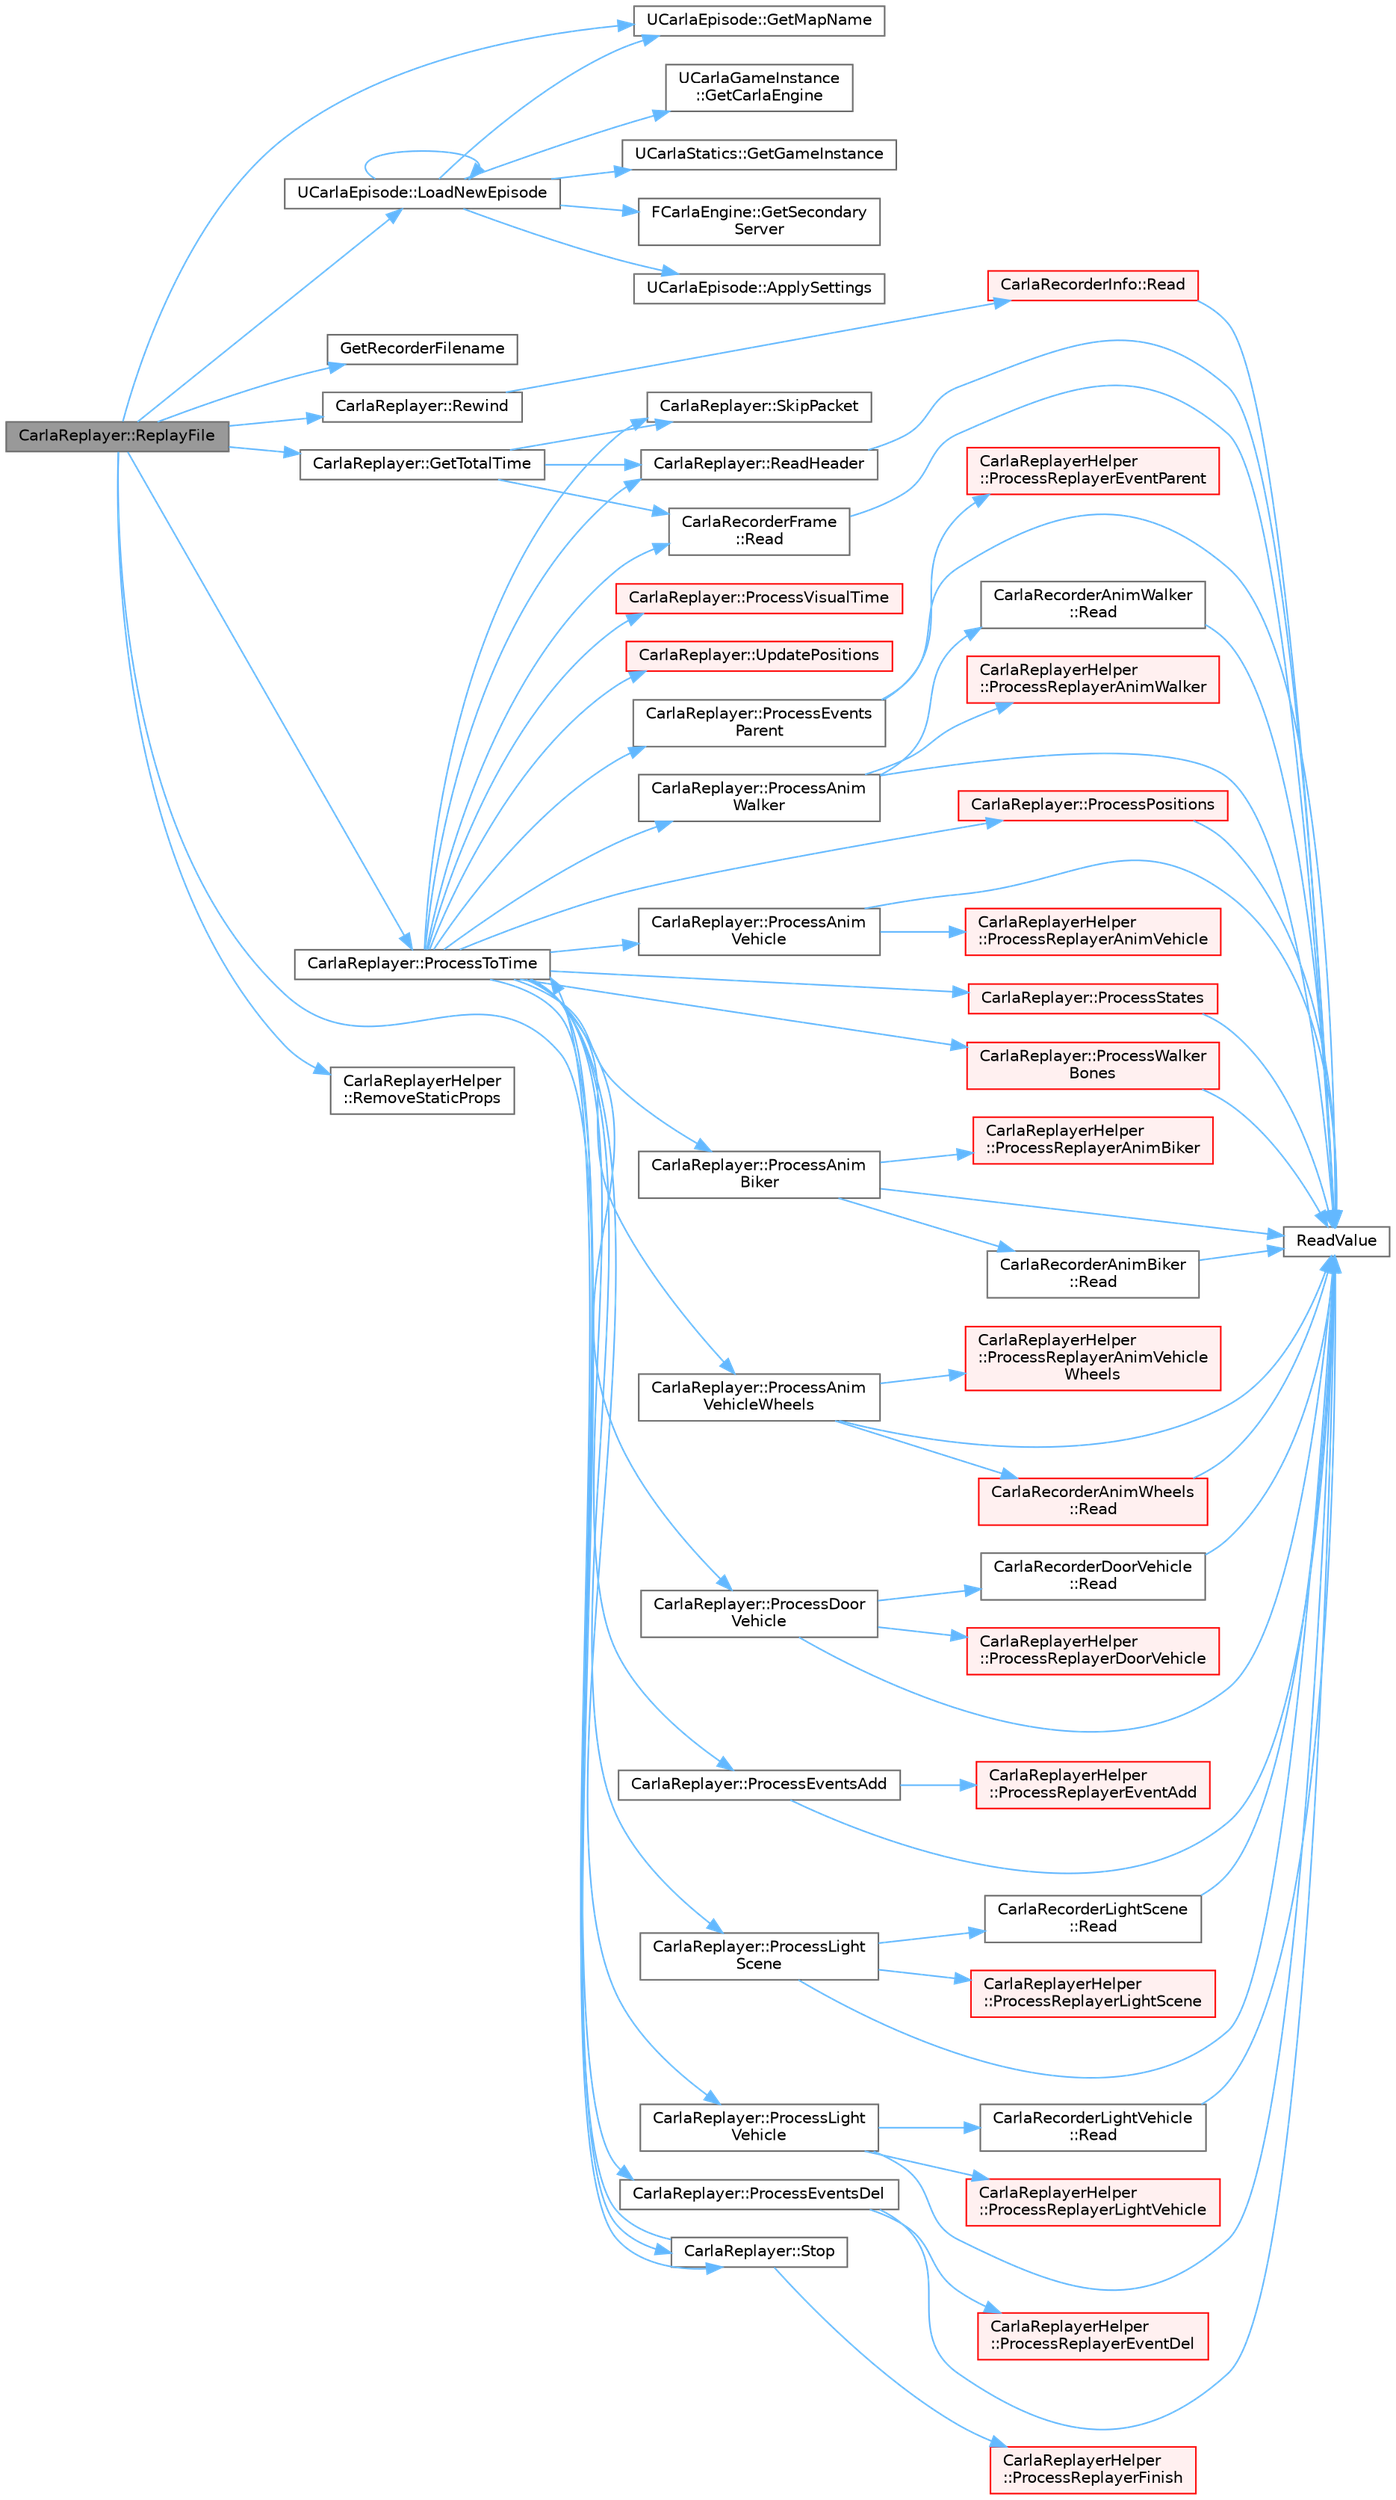 digraph "CarlaReplayer::ReplayFile"
{
 // INTERACTIVE_SVG=YES
 // LATEX_PDF_SIZE
  bgcolor="transparent";
  edge [fontname=Helvetica,fontsize=10,labelfontname=Helvetica,labelfontsize=10];
  node [fontname=Helvetica,fontsize=10,shape=box,height=0.2,width=0.4];
  rankdir="LR";
  Node1 [id="Node000001",label="CarlaReplayer::ReplayFile",height=0.2,width=0.4,color="gray40", fillcolor="grey60", style="filled", fontcolor="black",tooltip=" "];
  Node1 -> Node2 [id="edge1_Node000001_Node000002",color="steelblue1",style="solid",tooltip=" "];
  Node2 [id="Node000002",label="UCarlaEpisode::GetMapName",height=0.2,width=0.4,color="grey40", fillcolor="white", style="filled",URL="$dc/d84/classUCarlaEpisode.html#a5b3237fa1ce33fe477c6f8fb4540de84",tooltip="Return the name of the map loaded in this episode."];
  Node1 -> Node3 [id="edge2_Node000001_Node000003",color="steelblue1",style="solid",tooltip=" "];
  Node3 [id="Node000003",label="GetRecorderFilename",height=0.2,width=0.4,color="grey40", fillcolor="white", style="filled",URL="$d6/d51/CarlaRecorderHelpers_8cpp.html#af6751b841d21267b06b9c47a184884d5",tooltip=" "];
  Node1 -> Node4 [id="edge3_Node000001_Node000004",color="steelblue1",style="solid",tooltip=" "];
  Node4 [id="Node000004",label="CarlaReplayer::GetTotalTime",height=0.2,width=0.4,color="grey40", fillcolor="white", style="filled",URL="$dc/dc6/classCarlaReplayer.html#a324267de6b4818acf1d577d4e62f7a0e",tooltip=" "];
  Node4 -> Node5 [id="edge4_Node000004_Node000005",color="steelblue1",style="solid",tooltip=" "];
  Node5 [id="Node000005",label="CarlaRecorderFrame\l::Read",height=0.2,width=0.4,color="grey40", fillcolor="white", style="filled",URL="$d9/df8/structCarlaRecorderFrame.html#afd74875fdf10b396fc36c56ae1f89f0d",tooltip=" "];
  Node5 -> Node6 [id="edge5_Node000005_Node000006",color="steelblue1",style="solid",tooltip=" "];
  Node6 [id="Node000006",label="ReadValue",height=0.2,width=0.4,color="grey40", fillcolor="white", style="filled",URL="$d6/dd1/CarlaRecorderHelpers_8h.html#af7b2a7c287743d6b41ad64e8df3faa5f",tooltip=" "];
  Node4 -> Node7 [id="edge6_Node000004_Node000007",color="steelblue1",style="solid",tooltip=" "];
  Node7 [id="Node000007",label="CarlaReplayer::ReadHeader",height=0.2,width=0.4,color="grey40", fillcolor="white", style="filled",URL="$dc/dc6/classCarlaReplayer.html#a6aff6b42446e61dd5ea2efcd7fa93fb1",tooltip=" "];
  Node7 -> Node6 [id="edge7_Node000007_Node000006",color="steelblue1",style="solid",tooltip=" "];
  Node4 -> Node8 [id="edge8_Node000004_Node000008",color="steelblue1",style="solid",tooltip=" "];
  Node8 [id="Node000008",label="CarlaReplayer::SkipPacket",height=0.2,width=0.4,color="grey40", fillcolor="white", style="filled",URL="$dc/dc6/classCarlaReplayer.html#a02e158d388f249b418bf4935bfd831b4",tooltip=" "];
  Node1 -> Node9 [id="edge9_Node000001_Node000009",color="steelblue1",style="solid",tooltip=" "];
  Node9 [id="Node000009",label="UCarlaEpisode::LoadNewEpisode",height=0.2,width=0.4,color="grey40", fillcolor="white", style="filled",URL="$dc/d84/classUCarlaEpisode.html#ade49c565b15265f72bb0da9704573a14",tooltip="Load a new map and start a new episode."];
  Node9 -> Node10 [id="edge10_Node000009_Node000010",color="steelblue1",style="solid",tooltip=" "];
  Node10 [id="Node000010",label="UCarlaEpisode::ApplySettings",height=0.2,width=0.4,color="grey40", fillcolor="white", style="filled",URL="$dc/d84/classUCarlaEpisode.html#a742cea2930ee683da950a8efe5c37a21",tooltip=" "];
  Node9 -> Node11 [id="edge11_Node000009_Node000011",color="steelblue1",style="solid",tooltip=" "];
  Node11 [id="Node000011",label="UCarlaGameInstance\l::GetCarlaEngine",height=0.2,width=0.4,color="grey40", fillcolor="white", style="filled",URL="$da/d55/classUCarlaGameInstance.html#aab906a99b9b137f9e50c910bb1174137",tooltip=" "];
  Node9 -> Node12 [id="edge12_Node000009_Node000012",color="steelblue1",style="solid",tooltip=" "];
  Node12 [id="Node000012",label="UCarlaStatics::GetGameInstance",height=0.2,width=0.4,color="grey40", fillcolor="white", style="filled",URL="$d7/d1e/classUCarlaStatics.html#a35e7cb760a58848081a618e7fa8201e2",tooltip=" "];
  Node9 -> Node2 [id="edge13_Node000009_Node000002",color="steelblue1",style="solid",tooltip=" "];
  Node9 -> Node13 [id="edge14_Node000009_Node000013",color="steelblue1",style="solid",tooltip=" "];
  Node13 [id="Node000013",label="FCarlaEngine::GetSecondary\lServer",height=0.2,width=0.4,color="grey40", fillcolor="white", style="filled",URL="$dc/d49/classFCarlaEngine.html#a6f506ea04c267e02c184cbb593752def",tooltip=" "];
  Node9 -> Node9 [id="edge15_Node000009_Node000009",color="steelblue1",style="solid",tooltip=" "];
  Node1 -> Node14 [id="edge16_Node000001_Node000014",color="steelblue1",style="solid",tooltip=" "];
  Node14 [id="Node000014",label="CarlaReplayer::ProcessToTime",height=0.2,width=0.4,color="grey40", fillcolor="white", style="filled",URL="$dc/dc6/classCarlaReplayer.html#ae0a5643d88257bdceb9e12d5c33194cb",tooltip=" "];
  Node14 -> Node15 [id="edge17_Node000014_Node000015",color="steelblue1",style="solid",tooltip=" "];
  Node15 [id="Node000015",label="CarlaReplayer::ProcessAnim\lBiker",height=0.2,width=0.4,color="grey40", fillcolor="white", style="filled",URL="$dc/dc6/classCarlaReplayer.html#ab8f3012d1c7810dedfaaedacd0e1e601",tooltip=" "];
  Node15 -> Node16 [id="edge18_Node000015_Node000016",color="steelblue1",style="solid",tooltip=" "];
  Node16 [id="Node000016",label="CarlaReplayerHelper\l::ProcessReplayerAnimBiker",height=0.2,width=0.4,color="red", fillcolor="#FFF0F0", style="filled",URL="$d8/d27/classCarlaReplayerHelper.html#ad8e81827bbe00c12346a4ab20adf6900",tooltip=" "];
  Node15 -> Node21 [id="edge19_Node000015_Node000021",color="steelblue1",style="solid",tooltip=" "];
  Node21 [id="Node000021",label="CarlaRecorderAnimBiker\l::Read",height=0.2,width=0.4,color="grey40", fillcolor="white", style="filled",URL="$db/d9f/structCarlaRecorderAnimBiker.html#a53a0fca1da840cad5c7301943a0fc6b3",tooltip=" "];
  Node21 -> Node6 [id="edge20_Node000021_Node000006",color="steelblue1",style="solid",tooltip=" "];
  Node15 -> Node6 [id="edge21_Node000015_Node000006",color="steelblue1",style="solid",tooltip=" "];
  Node14 -> Node22 [id="edge22_Node000014_Node000022",color="steelblue1",style="solid",tooltip=" "];
  Node22 [id="Node000022",label="CarlaReplayer::ProcessAnim\lVehicle",height=0.2,width=0.4,color="grey40", fillcolor="white", style="filled",URL="$dc/dc6/classCarlaReplayer.html#a3e7f6d573e365e8286fff2d364508898",tooltip=" "];
  Node22 -> Node23 [id="edge23_Node000022_Node000023",color="steelblue1",style="solid",tooltip=" "];
  Node23 [id="Node000023",label="CarlaReplayerHelper\l::ProcessReplayerAnimVehicle",height=0.2,width=0.4,color="red", fillcolor="#FFF0F0", style="filled",URL="$d8/d27/classCarlaReplayerHelper.html#a9ca2608313382327528bcc20642b44e2",tooltip=" "];
  Node22 -> Node6 [id="edge24_Node000022_Node000006",color="steelblue1",style="solid",tooltip=" "];
  Node14 -> Node25 [id="edge25_Node000014_Node000025",color="steelblue1",style="solid",tooltip=" "];
  Node25 [id="Node000025",label="CarlaReplayer::ProcessAnim\lVehicleWheels",height=0.2,width=0.4,color="grey40", fillcolor="white", style="filled",URL="$dc/dc6/classCarlaReplayer.html#a36173bcde3a636cea162c3570c66b849",tooltip=" "];
  Node25 -> Node26 [id="edge26_Node000025_Node000026",color="steelblue1",style="solid",tooltip=" "];
  Node26 [id="Node000026",label="CarlaReplayerHelper\l::ProcessReplayerAnimVehicle\lWheels",height=0.2,width=0.4,color="red", fillcolor="#FFF0F0", style="filled",URL="$d8/d27/classCarlaReplayerHelper.html#a37a1a54d50ed4cbe1a5490d28f5bf7b7",tooltip=" "];
  Node25 -> Node28 [id="edge27_Node000025_Node000028",color="steelblue1",style="solid",tooltip=" "];
  Node28 [id="Node000028",label="CarlaRecorderAnimWheels\l::Read",height=0.2,width=0.4,color="red", fillcolor="#FFF0F0", style="filled",URL="$d0/de7/structCarlaRecorderAnimWheels.html#a7793613d2c258bbc41ba55a91224d7ec",tooltip=" "];
  Node28 -> Node6 [id="edge28_Node000028_Node000006",color="steelblue1",style="solid",tooltip=" "];
  Node25 -> Node6 [id="edge29_Node000025_Node000006",color="steelblue1",style="solid",tooltip=" "];
  Node14 -> Node30 [id="edge30_Node000014_Node000030",color="steelblue1",style="solid",tooltip=" "];
  Node30 [id="Node000030",label="CarlaReplayer::ProcessAnim\lWalker",height=0.2,width=0.4,color="grey40", fillcolor="white", style="filled",URL="$dc/dc6/classCarlaReplayer.html#aaea1d59cb968cbf79045a141601195d5",tooltip=" "];
  Node30 -> Node31 [id="edge31_Node000030_Node000031",color="steelblue1",style="solid",tooltip=" "];
  Node31 [id="Node000031",label="CarlaReplayerHelper\l::ProcessReplayerAnimWalker",height=0.2,width=0.4,color="red", fillcolor="#FFF0F0", style="filled",URL="$d8/d27/classCarlaReplayerHelper.html#a72d043cce18bb3b17ecbe787b7770b8d",tooltip=" "];
  Node30 -> Node34 [id="edge32_Node000030_Node000034",color="steelblue1",style="solid",tooltip=" "];
  Node34 [id="Node000034",label="CarlaRecorderAnimWalker\l::Read",height=0.2,width=0.4,color="grey40", fillcolor="white", style="filled",URL="$dc/dc8/structCarlaRecorderAnimWalker.html#ada7cbd06da99ac72a8c43ee523f74659",tooltip=" "];
  Node34 -> Node6 [id="edge33_Node000034_Node000006",color="steelblue1",style="solid",tooltip=" "];
  Node30 -> Node6 [id="edge34_Node000030_Node000006",color="steelblue1",style="solid",tooltip=" "];
  Node14 -> Node35 [id="edge35_Node000014_Node000035",color="steelblue1",style="solid",tooltip=" "];
  Node35 [id="Node000035",label="CarlaReplayer::ProcessDoor\lVehicle",height=0.2,width=0.4,color="grey40", fillcolor="white", style="filled",URL="$dc/dc6/classCarlaReplayer.html#a071af99588aa50267f1dffb275811397",tooltip=" "];
  Node35 -> Node36 [id="edge36_Node000035_Node000036",color="steelblue1",style="solid",tooltip=" "];
  Node36 [id="Node000036",label="CarlaReplayerHelper\l::ProcessReplayerDoorVehicle",height=0.2,width=0.4,color="red", fillcolor="#FFF0F0", style="filled",URL="$d8/d27/classCarlaReplayerHelper.html#a716a5cb1f1f6b65f5953407da4b9bb1a",tooltip=" "];
  Node35 -> Node37 [id="edge37_Node000035_Node000037",color="steelblue1",style="solid",tooltip=" "];
  Node37 [id="Node000037",label="CarlaRecorderDoorVehicle\l::Read",height=0.2,width=0.4,color="grey40", fillcolor="white", style="filled",URL="$dd/d8d/structCarlaRecorderDoorVehicle.html#aa9392010b8d18ea30dbfd97dd6359f64",tooltip=" "];
  Node37 -> Node6 [id="edge38_Node000037_Node000006",color="steelblue1",style="solid",tooltip=" "];
  Node35 -> Node6 [id="edge39_Node000035_Node000006",color="steelblue1",style="solid",tooltip=" "];
  Node14 -> Node38 [id="edge40_Node000014_Node000038",color="steelblue1",style="solid",tooltip=" "];
  Node38 [id="Node000038",label="CarlaReplayer::ProcessEventsAdd",height=0.2,width=0.4,color="grey40", fillcolor="white", style="filled",URL="$dc/dc6/classCarlaReplayer.html#a929a7a4c79086339485caba9f6562c8e",tooltip=" "];
  Node38 -> Node39 [id="edge41_Node000038_Node000039",color="steelblue1",style="solid",tooltip=" "];
  Node39 [id="Node000039",label="CarlaReplayerHelper\l::ProcessReplayerEventAdd",height=0.2,width=0.4,color="red", fillcolor="#FFF0F0", style="filled",URL="$d8/d27/classCarlaReplayerHelper.html#ad2578fb20f971e6e27bd1895d8884e6d",tooltip=" "];
  Node38 -> Node6 [id="edge42_Node000038_Node000006",color="steelblue1",style="solid",tooltip=" "];
  Node14 -> Node134 [id="edge43_Node000014_Node000134",color="steelblue1",style="solid",tooltip=" "];
  Node134 [id="Node000134",label="CarlaReplayer::ProcessEventsDel",height=0.2,width=0.4,color="grey40", fillcolor="white", style="filled",URL="$dc/dc6/classCarlaReplayer.html#a0281a0aff5b8977886de1709482309f9",tooltip=" "];
  Node134 -> Node135 [id="edge44_Node000134_Node000135",color="steelblue1",style="solid",tooltip=" "];
  Node135 [id="Node000135",label="CarlaReplayerHelper\l::ProcessReplayerEventDel",height=0.2,width=0.4,color="red", fillcolor="#FFF0F0", style="filled",URL="$d8/d27/classCarlaReplayerHelper.html#abcc9194d40ec6cbbc3224f704d3c57d0",tooltip=" "];
  Node134 -> Node6 [id="edge45_Node000134_Node000006",color="steelblue1",style="solid",tooltip=" "];
  Node14 -> Node137 [id="edge46_Node000014_Node000137",color="steelblue1",style="solid",tooltip=" "];
  Node137 [id="Node000137",label="CarlaReplayer::ProcessEvents\lParent",height=0.2,width=0.4,color="grey40", fillcolor="white", style="filled",URL="$dc/dc6/classCarlaReplayer.html#a5ed2b19174f18dd9bcd55c289f106719",tooltip=" "];
  Node137 -> Node138 [id="edge47_Node000137_Node000138",color="steelblue1",style="solid",tooltip=" "];
  Node138 [id="Node000138",label="CarlaReplayerHelper\l::ProcessReplayerEventParent",height=0.2,width=0.4,color="red", fillcolor="#FFF0F0", style="filled",URL="$d8/d27/classCarlaReplayerHelper.html#a900d23c789ab8d07489d1d817fa5edab",tooltip=" "];
  Node137 -> Node6 [id="edge48_Node000137_Node000006",color="steelblue1",style="solid",tooltip=" "];
  Node14 -> Node147 [id="edge49_Node000014_Node000147",color="steelblue1",style="solid",tooltip=" "];
  Node147 [id="Node000147",label="CarlaReplayer::ProcessLight\lScene",height=0.2,width=0.4,color="grey40", fillcolor="white", style="filled",URL="$dc/dc6/classCarlaReplayer.html#ac49243de822059c6b5560d438882a171",tooltip=" "];
  Node147 -> Node148 [id="edge50_Node000147_Node000148",color="steelblue1",style="solid",tooltip=" "];
  Node148 [id="Node000148",label="CarlaReplayerHelper\l::ProcessReplayerLightScene",height=0.2,width=0.4,color="red", fillcolor="#FFF0F0", style="filled",URL="$d8/d27/classCarlaReplayerHelper.html#a65d184d97fb0c630fc8b225606d680b3",tooltip=" "];
  Node147 -> Node150 [id="edge51_Node000147_Node000150",color="steelblue1",style="solid",tooltip=" "];
  Node150 [id="Node000150",label="CarlaRecorderLightScene\l::Read",height=0.2,width=0.4,color="grey40", fillcolor="white", style="filled",URL="$d0/db0/structCarlaRecorderLightScene.html#a72374de78e6f5eb1ad6046fdd036fbbb",tooltip=" "];
  Node150 -> Node6 [id="edge52_Node000150_Node000006",color="steelblue1",style="solid",tooltip=" "];
  Node147 -> Node6 [id="edge53_Node000147_Node000006",color="steelblue1",style="solid",tooltip=" "];
  Node14 -> Node151 [id="edge54_Node000014_Node000151",color="steelblue1",style="solid",tooltip=" "];
  Node151 [id="Node000151",label="CarlaReplayer::ProcessLight\lVehicle",height=0.2,width=0.4,color="grey40", fillcolor="white", style="filled",URL="$dc/dc6/classCarlaReplayer.html#a2c4b8d27ebb7bbb0b5e9582182868f71",tooltip=" "];
  Node151 -> Node152 [id="edge55_Node000151_Node000152",color="steelblue1",style="solid",tooltip=" "];
  Node152 [id="Node000152",label="CarlaReplayerHelper\l::ProcessReplayerLightVehicle",height=0.2,width=0.4,color="red", fillcolor="#FFF0F0", style="filled",URL="$d8/d27/classCarlaReplayerHelper.html#ac4f148a536aeeee779806e1a55882d9b",tooltip=" "];
  Node151 -> Node154 [id="edge56_Node000151_Node000154",color="steelblue1",style="solid",tooltip=" "];
  Node154 [id="Node000154",label="CarlaRecorderLightVehicle\l::Read",height=0.2,width=0.4,color="grey40", fillcolor="white", style="filled",URL="$d8/d3b/structCarlaRecorderLightVehicle.html#a996c803972043adbac25d4a54b2de1c6",tooltip=" "];
  Node154 -> Node6 [id="edge57_Node000154_Node000006",color="steelblue1",style="solid",tooltip=" "];
  Node151 -> Node6 [id="edge58_Node000151_Node000006",color="steelblue1",style="solid",tooltip=" "];
  Node14 -> Node155 [id="edge59_Node000014_Node000155",color="steelblue1",style="solid",tooltip=" "];
  Node155 [id="Node000155",label="CarlaReplayer::ProcessPositions",height=0.2,width=0.4,color="red", fillcolor="#FFF0F0", style="filled",URL="$dc/dc6/classCarlaReplayer.html#a5541e07e46c1aa34571834f7bcceb243",tooltip=" "];
  Node155 -> Node6 [id="edge60_Node000155_Node000006",color="steelblue1",style="solid",tooltip=" "];
  Node14 -> Node158 [id="edge61_Node000014_Node000158",color="steelblue1",style="solid",tooltip=" "];
  Node158 [id="Node000158",label="CarlaReplayer::ProcessStates",height=0.2,width=0.4,color="red", fillcolor="#FFF0F0", style="filled",URL="$dc/dc6/classCarlaReplayer.html#ab08c55b108e85bf05346d2154bc0d0f2",tooltip=" "];
  Node158 -> Node6 [id="edge62_Node000158_Node000006",color="steelblue1",style="solid",tooltip=" "];
  Node14 -> Node166 [id="edge63_Node000014_Node000166",color="steelblue1",style="solid",tooltip=" "];
  Node166 [id="Node000166",label="CarlaReplayer::ProcessVisualTime",height=0.2,width=0.4,color="red", fillcolor="#FFF0F0", style="filled",URL="$dc/dc6/classCarlaReplayer.html#a1fb8c12c1bfb107498e893b9ed61de29",tooltip=" "];
  Node14 -> Node169 [id="edge64_Node000014_Node000169",color="steelblue1",style="solid",tooltip=" "];
  Node169 [id="Node000169",label="CarlaReplayer::ProcessWalker\lBones",height=0.2,width=0.4,color="red", fillcolor="#FFF0F0", style="filled",URL="$dc/dc6/classCarlaReplayer.html#a48bd30916caba300077a56841523ac9c",tooltip=" "];
  Node169 -> Node6 [id="edge65_Node000169_Node000006",color="steelblue1",style="solid",tooltip=" "];
  Node14 -> Node5 [id="edge66_Node000014_Node000005",color="steelblue1",style="solid",tooltip=" "];
  Node14 -> Node7 [id="edge67_Node000014_Node000007",color="steelblue1",style="solid",tooltip=" "];
  Node14 -> Node8 [id="edge68_Node000014_Node000008",color="steelblue1",style="solid",tooltip=" "];
  Node14 -> Node175 [id="edge69_Node000014_Node000175",color="steelblue1",style="solid",tooltip=" "];
  Node175 [id="Node000175",label="CarlaReplayer::Stop",height=0.2,width=0.4,color="grey40", fillcolor="white", style="filled",URL="$dc/dc6/classCarlaReplayer.html#af627917f2c95135fb11b59af4f65dbf7",tooltip=" "];
  Node175 -> Node176 [id="edge70_Node000175_Node000176",color="steelblue1",style="solid",tooltip=" "];
  Node176 [id="Node000176",label="CarlaReplayerHelper\l::ProcessReplayerFinish",height=0.2,width=0.4,color="red", fillcolor="#FFF0F0", style="filled",URL="$d8/d27/classCarlaReplayerHelper.html#a1b52e6048a6474753a849642a55a4a6e",tooltip=" "];
  Node175 -> Node14 [id="edge71_Node000175_Node000014",color="steelblue1",style="solid",tooltip=" "];
  Node14 -> Node179 [id="edge72_Node000014_Node000179",color="steelblue1",style="solid",tooltip=" "];
  Node179 [id="Node000179",label="CarlaReplayer::UpdatePositions",height=0.2,width=0.4,color="red", fillcolor="#FFF0F0", style="filled",URL="$dc/dc6/classCarlaReplayer.html#a90bb49a890e2a2cd8b85152f17ca8fed",tooltip=" "];
  Node1 -> Node187 [id="edge73_Node000001_Node000187",color="steelblue1",style="solid",tooltip=" "];
  Node187 [id="Node000187",label="CarlaReplayerHelper\l::RemoveStaticProps",height=0.2,width=0.4,color="grey40", fillcolor="white", style="filled",URL="$d8/d27/classCarlaReplayerHelper.html#a4a7ad587fb26ad98c0ef52370dbcb818",tooltip=" "];
  Node1 -> Node188 [id="edge74_Node000001_Node000188",color="steelblue1",style="solid",tooltip=" "];
  Node188 [id="Node000188",label="CarlaReplayer::Rewind",height=0.2,width=0.4,color="grey40", fillcolor="white", style="filled",URL="$dc/dc6/classCarlaReplayer.html#a0db4e34019631504494ef277f9a54402",tooltip=" "];
  Node188 -> Node189 [id="edge75_Node000188_Node000189",color="steelblue1",style="solid",tooltip=" "];
  Node189 [id="Node000189",label="CarlaRecorderInfo::Read",height=0.2,width=0.4,color="red", fillcolor="#FFF0F0", style="filled",URL="$da/dab/structCarlaRecorderInfo.html#a920b33fd6e14cda4d08e0f68987fb80b",tooltip=" "];
  Node189 -> Node6 [id="edge76_Node000189_Node000006",color="steelblue1",style="solid",tooltip=" "];
  Node1 -> Node175 [id="edge77_Node000001_Node000175",color="steelblue1",style="solid",tooltip=" "];
}
